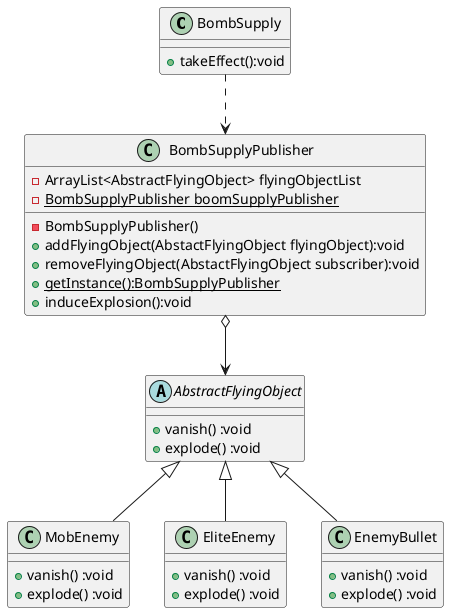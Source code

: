 @startuml
class BombSupply{
    + takeEffect():void
}
BombSupply ..>BombSupplyPublisher
class BombSupplyPublisher{
    - ArrayList<AbstractFlyingObject> flyingObjectList
    -{static} BombSupplyPublisher boomSupplyPublisher
    - BombSupplyPublisher()
    + addFlyingObject(AbstactFlyingObject flyingObject):void
    + removeFlyingObject(AbstactFlyingObject subscriber):void
    + {static}getInstance():BombSupplyPublisher
    + induceExplosion():void
}
BombSupplyPublisher o--> AbstractFlyingObject
Abstract AbstractFlyingObject{
    + vanish() :void
    + explode() :void
    }
class MobEnemy {
    + vanish() :void
    + explode() :void
}

class EliteEnemy{
    + vanish() :void
    + explode() :void
}

class EnemyBullet {
    + vanish() :void
    + explode() :void
}

AbstractFlyingObject<|--EliteEnemy
AbstractFlyingObject<|--MobEnemy
AbstractFlyingObject<|--EnemyBullet
@enduml